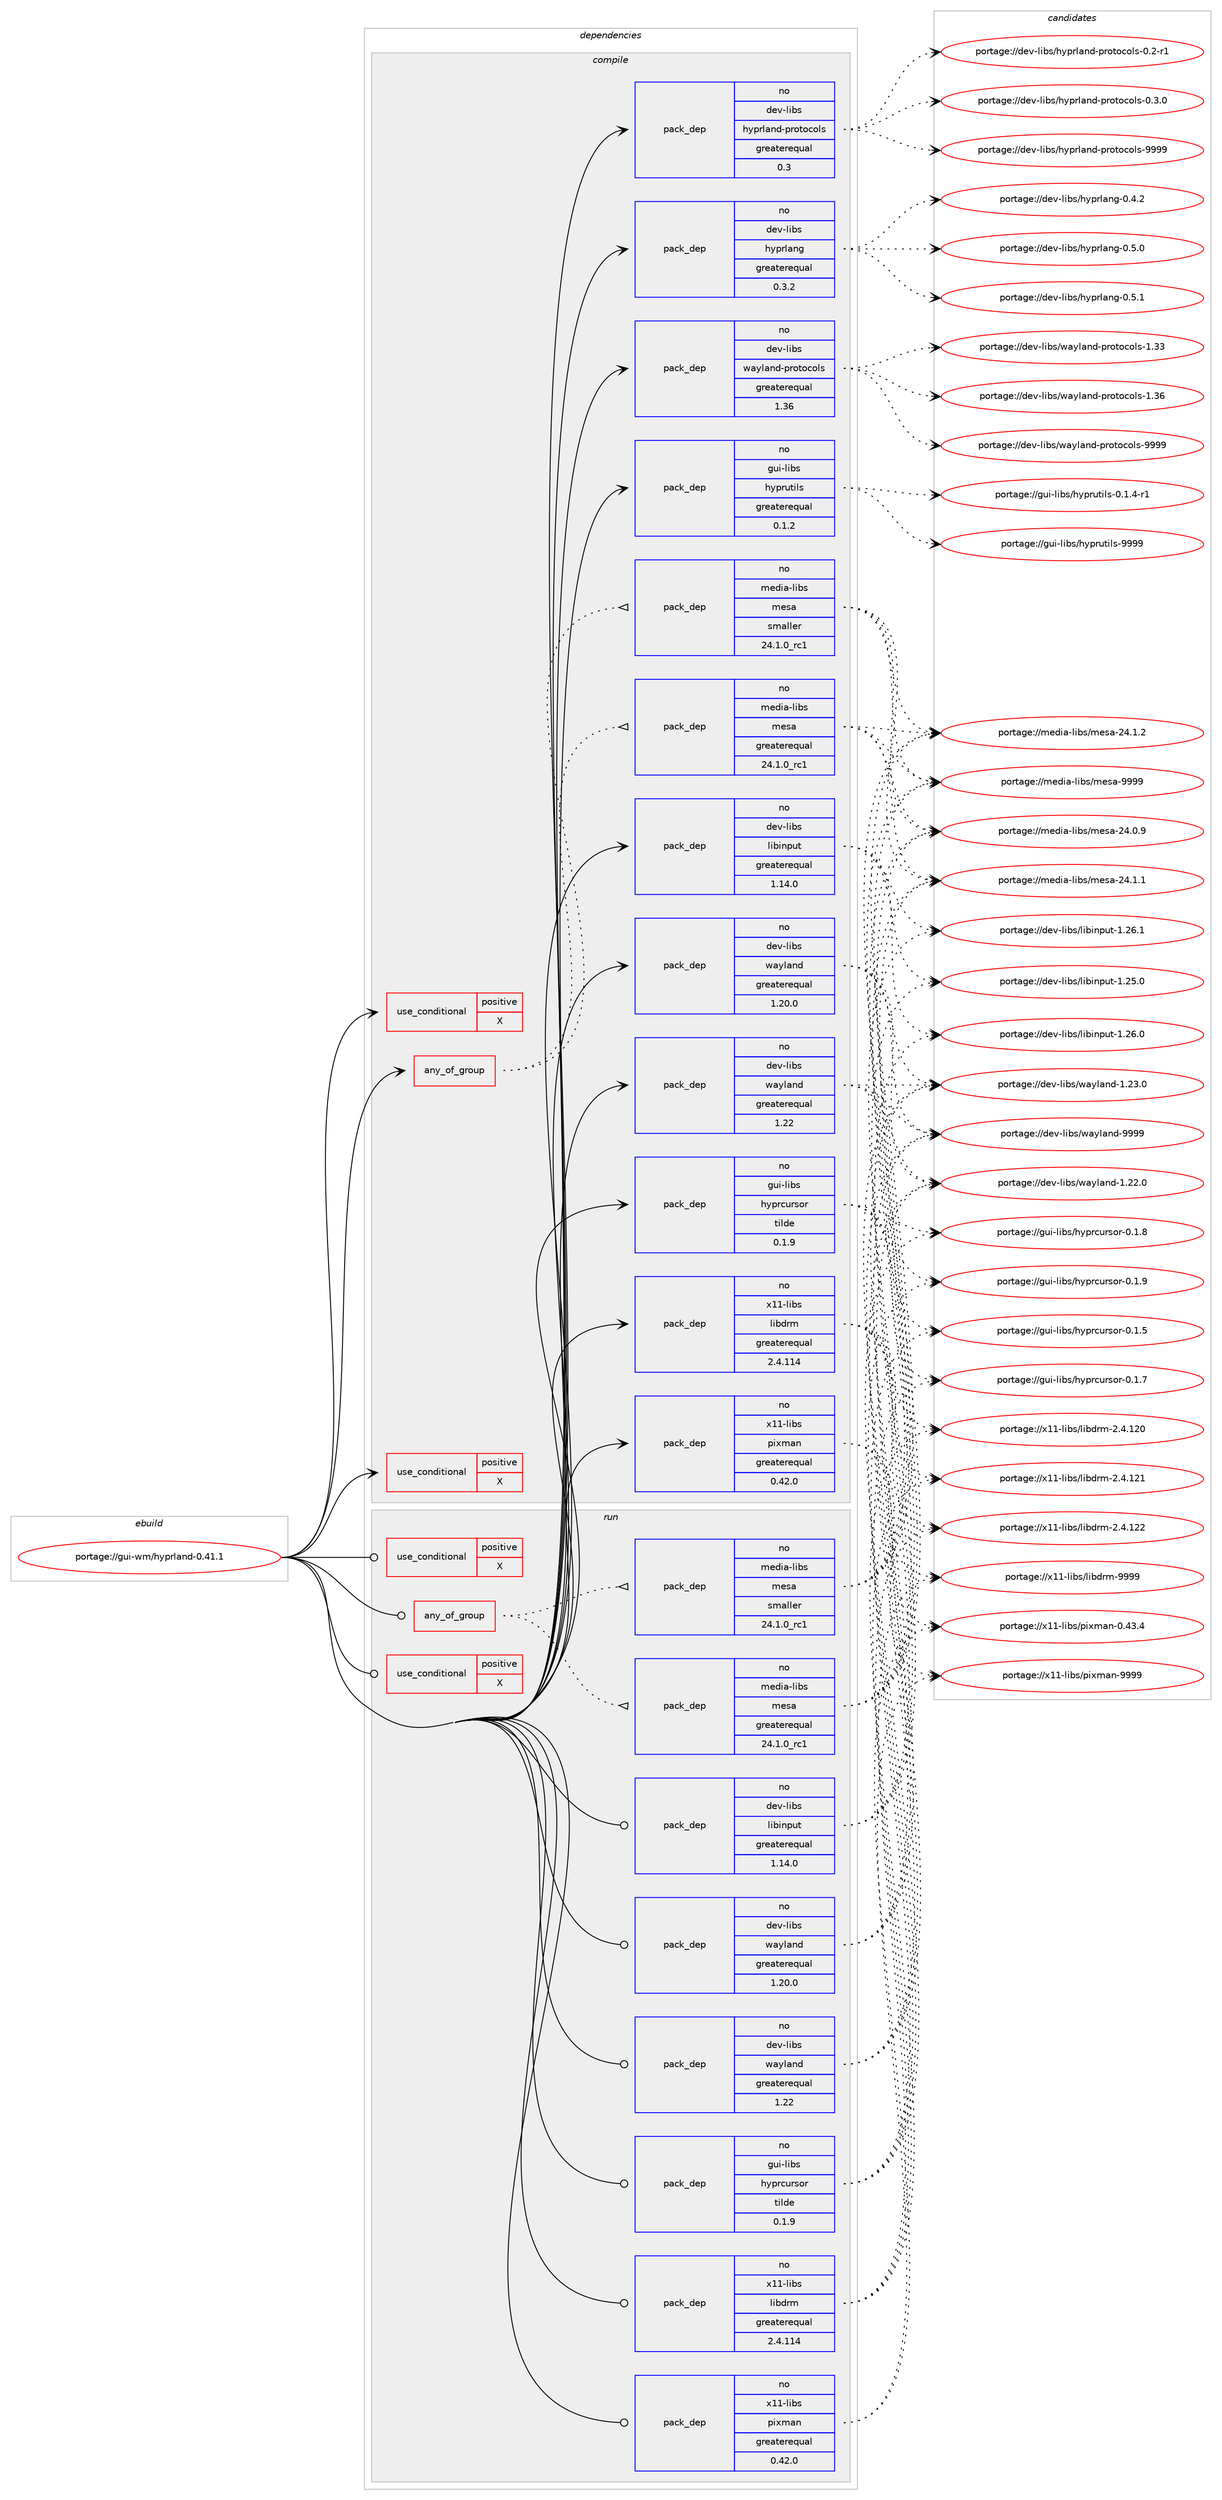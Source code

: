 digraph prolog {

# *************
# Graph options
# *************

newrank=true;
concentrate=true;
compound=true;
graph [rankdir=LR,fontname=Helvetica,fontsize=10,ranksep=1.5];#, ranksep=2.5, nodesep=0.2];
edge  [arrowhead=vee];
node  [fontname=Helvetica,fontsize=10];

# **********
# The ebuild
# **********

subgraph cluster_leftcol {
color=gray;
rank=same;
label=<<i>ebuild</i>>;
id [label="portage://gui-wm/hyprland-0.41.1", color=red, width=4, href="../gui-wm/hyprland-0.41.1.svg"];
}

# ****************
# The dependencies
# ****************

subgraph cluster_midcol {
color=gray;
label=<<i>dependencies</i>>;
subgraph cluster_compile {
fillcolor="#eeeeee";
style=filled;
label=<<i>compile</i>>;
subgraph any1434 {
dependency121994 [label=<<TABLE BORDER="0" CELLBORDER="1" CELLSPACING="0" CELLPADDING="4"><TR><TD CELLPADDING="10">any_of_group</TD></TR></TABLE>>, shape=none, color=red];subgraph pack55200 {
dependency121995 [label=<<TABLE BORDER="0" CELLBORDER="1" CELLSPACING="0" CELLPADDING="4" WIDTH="220"><TR><TD ROWSPAN="6" CELLPADDING="30">pack_dep</TD></TR><TR><TD WIDTH="110">no</TD></TR><TR><TD>media-libs</TD></TR><TR><TD>mesa</TD></TR><TR><TD>greaterequal</TD></TR><TR><TD>24.1.0_rc1</TD></TR></TABLE>>, shape=none, color=blue];
}
dependency121994:e -> dependency121995:w [weight=20,style="dotted",arrowhead="oinv"];
subgraph pack55201 {
dependency121996 [label=<<TABLE BORDER="0" CELLBORDER="1" CELLSPACING="0" CELLPADDING="4" WIDTH="220"><TR><TD ROWSPAN="6" CELLPADDING="30">pack_dep</TD></TR><TR><TD WIDTH="110">no</TD></TR><TR><TD>media-libs</TD></TR><TR><TD>mesa</TD></TR><TR><TD>smaller</TD></TR><TR><TD>24.1.0_rc1</TD></TR></TABLE>>, shape=none, color=blue];
}
dependency121994:e -> dependency121996:w [weight=20,style="dotted",arrowhead="oinv"];
}
id:e -> dependency121994:w [weight=20,style="solid",arrowhead="vee"];
subgraph cond65208 {
dependency121997 [label=<<TABLE BORDER="0" CELLBORDER="1" CELLSPACING="0" CELLPADDING="4"><TR><TD ROWSPAN="3" CELLPADDING="10">use_conditional</TD></TR><TR><TD>positive</TD></TR><TR><TD>X</TD></TR></TABLE>>, shape=none, color=red];
# *** BEGIN UNKNOWN DEPENDENCY TYPE (TODO) ***
# dependency121997 -> package_dependency(portage://gui-wm/hyprland-0.41.1,install,no,x11-libs,libxcb,none,[,,],any_same_slot,[])
# *** END UNKNOWN DEPENDENCY TYPE (TODO) ***

# *** BEGIN UNKNOWN DEPENDENCY TYPE (TODO) ***
# dependency121997 -> package_dependency(portage://gui-wm/hyprland-0.41.1,install,no,x11-libs,xcb-util-renderutil,none,[,,],[],[])
# *** END UNKNOWN DEPENDENCY TYPE (TODO) ***

# *** BEGIN UNKNOWN DEPENDENCY TYPE (TODO) ***
# dependency121997 -> package_dependency(portage://gui-wm/hyprland-0.41.1,install,no,x11-libs,xcb-util-wm,none,[,,],[],[])
# *** END UNKNOWN DEPENDENCY TYPE (TODO) ***

# *** BEGIN UNKNOWN DEPENDENCY TYPE (TODO) ***
# dependency121997 -> package_dependency(portage://gui-wm/hyprland-0.41.1,install,no,x11-base,xwayland,none,[,,],[],[])
# *** END UNKNOWN DEPENDENCY TYPE (TODO) ***

}
id:e -> dependency121997:w [weight=20,style="solid",arrowhead="vee"];
subgraph cond65209 {
dependency121998 [label=<<TABLE BORDER="0" CELLBORDER="1" CELLSPACING="0" CELLPADDING="4"><TR><TD ROWSPAN="3" CELLPADDING="10">use_conditional</TD></TR><TR><TD>positive</TD></TR><TR><TD>X</TD></TR></TABLE>>, shape=none, color=red];
# *** BEGIN UNKNOWN DEPENDENCY TYPE (TODO) ***
# dependency121998 -> package_dependency(portage://gui-wm/hyprland-0.41.1,install,no,x11-libs,libxcb,none,[,,],[slot(0),equal],[])
# *** END UNKNOWN DEPENDENCY TYPE (TODO) ***

}
id:e -> dependency121998:w [weight=20,style="solid",arrowhead="vee"];
# *** BEGIN UNKNOWN DEPENDENCY TYPE (TODO) ***
# id -> package_dependency(portage://gui-wm/hyprland-0.41.1,install,no,app-alternatives,ninja,none,[,,],[],[])
# *** END UNKNOWN DEPENDENCY TYPE (TODO) ***

# *** BEGIN UNKNOWN DEPENDENCY TYPE (TODO) ***
# id -> package_dependency(portage://gui-wm/hyprland-0.41.1,install,no,dev-build,cmake,none,[,,],[],[])
# *** END UNKNOWN DEPENDENCY TYPE (TODO) ***

# *** BEGIN UNKNOWN DEPENDENCY TYPE (TODO) ***
# id -> package_dependency(portage://gui-wm/hyprland-0.41.1,install,no,dev-build,meson,none,[,,],[],[])
# *** END UNKNOWN DEPENDENCY TYPE (TODO) ***

# *** BEGIN UNKNOWN DEPENDENCY TYPE (TODO) ***
# id -> package_dependency(portage://gui-wm/hyprland-0.41.1,install,no,dev-cpp,tomlplusplus,none,[,,],[],[])
# *** END UNKNOWN DEPENDENCY TYPE (TODO) ***

# *** BEGIN UNKNOWN DEPENDENCY TYPE (TODO) ***
# id -> package_dependency(portage://gui-wm/hyprland-0.41.1,install,no,dev-libs,glib,none,[,,],[slot(2)],[])
# *** END UNKNOWN DEPENDENCY TYPE (TODO) ***

subgraph pack55202 {
dependency121999 [label=<<TABLE BORDER="0" CELLBORDER="1" CELLSPACING="0" CELLPADDING="4" WIDTH="220"><TR><TD ROWSPAN="6" CELLPADDING="30">pack_dep</TD></TR><TR><TD WIDTH="110">no</TD></TR><TR><TD>dev-libs</TD></TR><TR><TD>hyprland-protocols</TD></TR><TR><TD>greaterequal</TD></TR><TR><TD>0.3</TD></TR></TABLE>>, shape=none, color=blue];
}
id:e -> dependency121999:w [weight=20,style="solid",arrowhead="vee"];
subgraph pack55203 {
dependency122000 [label=<<TABLE BORDER="0" CELLBORDER="1" CELLSPACING="0" CELLPADDING="4" WIDTH="220"><TR><TD ROWSPAN="6" CELLPADDING="30">pack_dep</TD></TR><TR><TD WIDTH="110">no</TD></TR><TR><TD>dev-libs</TD></TR><TR><TD>hyprlang</TD></TR><TR><TD>greaterequal</TD></TR><TR><TD>0.3.2</TD></TR></TABLE>>, shape=none, color=blue];
}
id:e -> dependency122000:w [weight=20,style="solid",arrowhead="vee"];
subgraph pack55204 {
dependency122001 [label=<<TABLE BORDER="0" CELLBORDER="1" CELLSPACING="0" CELLPADDING="4" WIDTH="220"><TR><TD ROWSPAN="6" CELLPADDING="30">pack_dep</TD></TR><TR><TD WIDTH="110">no</TD></TR><TR><TD>dev-libs</TD></TR><TR><TD>libinput</TD></TR><TR><TD>greaterequal</TD></TR><TR><TD>1.14.0</TD></TR></TABLE>>, shape=none, color=blue];
}
id:e -> dependency122001:w [weight=20,style="solid",arrowhead="vee"];
# *** BEGIN UNKNOWN DEPENDENCY TYPE (TODO) ***
# id -> package_dependency(portage://gui-wm/hyprland-0.41.1,install,no,dev-libs,libinput,none,[,,],[],[])
# *** END UNKNOWN DEPENDENCY TYPE (TODO) ***

# *** BEGIN UNKNOWN DEPENDENCY TYPE (TODO) ***
# id -> package_dependency(portage://gui-wm/hyprland-0.41.1,install,no,dev-libs,libliftoff,none,[,,],[],[])
# *** END UNKNOWN DEPENDENCY TYPE (TODO) ***

subgraph pack55205 {
dependency122002 [label=<<TABLE BORDER="0" CELLBORDER="1" CELLSPACING="0" CELLPADDING="4" WIDTH="220"><TR><TD ROWSPAN="6" CELLPADDING="30">pack_dep</TD></TR><TR><TD WIDTH="110">no</TD></TR><TR><TD>dev-libs</TD></TR><TR><TD>wayland</TD></TR><TR><TD>greaterequal</TD></TR><TR><TD>1.20.0</TD></TR></TABLE>>, shape=none, color=blue];
}
id:e -> dependency122002:w [weight=20,style="solid",arrowhead="vee"];
subgraph pack55206 {
dependency122003 [label=<<TABLE BORDER="0" CELLBORDER="1" CELLSPACING="0" CELLPADDING="4" WIDTH="220"><TR><TD ROWSPAN="6" CELLPADDING="30">pack_dep</TD></TR><TR><TD WIDTH="110">no</TD></TR><TR><TD>dev-libs</TD></TR><TR><TD>wayland</TD></TR><TR><TD>greaterequal</TD></TR><TR><TD>1.22</TD></TR></TABLE>>, shape=none, color=blue];
}
id:e -> dependency122003:w [weight=20,style="solid",arrowhead="vee"];
subgraph pack55207 {
dependency122004 [label=<<TABLE BORDER="0" CELLBORDER="1" CELLSPACING="0" CELLPADDING="4" WIDTH="220"><TR><TD ROWSPAN="6" CELLPADDING="30">pack_dep</TD></TR><TR><TD WIDTH="110">no</TD></TR><TR><TD>dev-libs</TD></TR><TR><TD>wayland-protocols</TD></TR><TR><TD>greaterequal</TD></TR><TR><TD>1.36</TD></TR></TABLE>>, shape=none, color=blue];
}
id:e -> dependency122004:w [weight=20,style="solid",arrowhead="vee"];
# *** BEGIN UNKNOWN DEPENDENCY TYPE (TODO) ***
# id -> package_dependency(portage://gui-wm/hyprland-0.41.1,install,no,dev-vcs,git,none,[,,],[],[])
# *** END UNKNOWN DEPENDENCY TYPE (TODO) ***

subgraph pack55208 {
dependency122005 [label=<<TABLE BORDER="0" CELLBORDER="1" CELLSPACING="0" CELLPADDING="4" WIDTH="220"><TR><TD ROWSPAN="6" CELLPADDING="30">pack_dep</TD></TR><TR><TD WIDTH="110">no</TD></TR><TR><TD>gui-libs</TD></TR><TR><TD>hyprcursor</TD></TR><TR><TD>tilde</TD></TR><TR><TD>0.1.9</TD></TR></TABLE>>, shape=none, color=blue];
}
id:e -> dependency122005:w [weight=20,style="solid",arrowhead="vee"];
subgraph pack55209 {
dependency122006 [label=<<TABLE BORDER="0" CELLBORDER="1" CELLSPACING="0" CELLPADDING="4" WIDTH="220"><TR><TD ROWSPAN="6" CELLPADDING="30">pack_dep</TD></TR><TR><TD WIDTH="110">no</TD></TR><TR><TD>gui-libs</TD></TR><TR><TD>hyprutils</TD></TR><TR><TD>greaterequal</TD></TR><TR><TD>0.1.2</TD></TR></TABLE>>, shape=none, color=blue];
}
id:e -> dependency122006:w [weight=20,style="solid",arrowhead="vee"];
# *** BEGIN UNKNOWN DEPENDENCY TYPE (TODO) ***
# id -> package_dependency(portage://gui-wm/hyprland-0.41.1,install,no,media-libs,libdisplay-info,none,[,,],[],[])
# *** END UNKNOWN DEPENDENCY TYPE (TODO) ***

# *** BEGIN UNKNOWN DEPENDENCY TYPE (TODO) ***
# id -> package_dependency(portage://gui-wm/hyprland-0.41.1,install,no,media-libs,libglvnd,none,[,,],[],[])
# *** END UNKNOWN DEPENDENCY TYPE (TODO) ***

# *** BEGIN UNKNOWN DEPENDENCY TYPE (TODO) ***
# id -> package_dependency(portage://gui-wm/hyprland-0.41.1,install,no,sys-apps,hwdata,none,[,,],[],[])
# *** END UNKNOWN DEPENDENCY TYPE (TODO) ***

# *** BEGIN UNKNOWN DEPENDENCY TYPE (TODO) ***
# id -> package_dependency(portage://gui-wm/hyprland-0.41.1,install,no,sys-auth,seatd,none,[,,],any_same_slot,[])
# *** END UNKNOWN DEPENDENCY TYPE (TODO) ***

# *** BEGIN UNKNOWN DEPENDENCY TYPE (TODO) ***
# id -> package_dependency(portage://gui-wm/hyprland-0.41.1,install,no,virtual,libudev,none,[,,],any_same_slot,[])
# *** END UNKNOWN DEPENDENCY TYPE (TODO) ***

# *** BEGIN UNKNOWN DEPENDENCY TYPE (TODO) ***
# id -> package_dependency(portage://gui-wm/hyprland-0.41.1,install,no,virtual,pkgconfig,none,[,,],[],[])
# *** END UNKNOWN DEPENDENCY TYPE (TODO) ***

# *** BEGIN UNKNOWN DEPENDENCY TYPE (TODO) ***
# id -> package_dependency(portage://gui-wm/hyprland-0.41.1,install,no,x11-libs,cairo,none,[,,],[],[])
# *** END UNKNOWN DEPENDENCY TYPE (TODO) ***

subgraph pack55210 {
dependency122007 [label=<<TABLE BORDER="0" CELLBORDER="1" CELLSPACING="0" CELLPADDING="4" WIDTH="220"><TR><TD ROWSPAN="6" CELLPADDING="30">pack_dep</TD></TR><TR><TD WIDTH="110">no</TD></TR><TR><TD>x11-libs</TD></TR><TR><TD>libdrm</TD></TR><TR><TD>greaterequal</TD></TR><TR><TD>2.4.114</TD></TR></TABLE>>, shape=none, color=blue];
}
id:e -> dependency122007:w [weight=20,style="solid",arrowhead="vee"];
# *** BEGIN UNKNOWN DEPENDENCY TYPE (TODO) ***
# id -> package_dependency(portage://gui-wm/hyprland-0.41.1,install,no,x11-libs,libdrm,none,[,,],[],[])
# *** END UNKNOWN DEPENDENCY TYPE (TODO) ***

# *** BEGIN UNKNOWN DEPENDENCY TYPE (TODO) ***
# id -> package_dependency(portage://gui-wm/hyprland-0.41.1,install,no,x11-libs,libxkbcommon,none,[,,],[],[])
# *** END UNKNOWN DEPENDENCY TYPE (TODO) ***

# *** BEGIN UNKNOWN DEPENDENCY TYPE (TODO) ***
# id -> package_dependency(portage://gui-wm/hyprland-0.41.1,install,no,x11-libs,pango,none,[,,],[],[])
# *** END UNKNOWN DEPENDENCY TYPE (TODO) ***

subgraph pack55211 {
dependency122008 [label=<<TABLE BORDER="0" CELLBORDER="1" CELLSPACING="0" CELLPADDING="4" WIDTH="220"><TR><TD ROWSPAN="6" CELLPADDING="30">pack_dep</TD></TR><TR><TD WIDTH="110">no</TD></TR><TR><TD>x11-libs</TD></TR><TR><TD>pixman</TD></TR><TR><TD>greaterequal</TD></TR><TR><TD>0.42.0</TD></TR></TABLE>>, shape=none, color=blue];
}
id:e -> dependency122008:w [weight=20,style="solid",arrowhead="vee"];
# *** BEGIN UNKNOWN DEPENDENCY TYPE (TODO) ***
# id -> package_dependency(portage://gui-wm/hyprland-0.41.1,install,no,x11-libs,pixman,none,[,,],[],[])
# *** END UNKNOWN DEPENDENCY TYPE (TODO) ***

# *** BEGIN UNKNOWN DEPENDENCY TYPE (TODO) ***
# id -> package_dependency(portage://gui-wm/hyprland-0.41.1,install,no,x11-libs,xcb-util-errors,none,[,,],[],[])
# *** END UNKNOWN DEPENDENCY TYPE (TODO) ***

}
subgraph cluster_compileandrun {
fillcolor="#eeeeee";
style=filled;
label=<<i>compile and run</i>>;
}
subgraph cluster_run {
fillcolor="#eeeeee";
style=filled;
label=<<i>run</i>>;
subgraph any1435 {
dependency122009 [label=<<TABLE BORDER="0" CELLBORDER="1" CELLSPACING="0" CELLPADDING="4"><TR><TD CELLPADDING="10">any_of_group</TD></TR></TABLE>>, shape=none, color=red];subgraph pack55212 {
dependency122010 [label=<<TABLE BORDER="0" CELLBORDER="1" CELLSPACING="0" CELLPADDING="4" WIDTH="220"><TR><TD ROWSPAN="6" CELLPADDING="30">pack_dep</TD></TR><TR><TD WIDTH="110">no</TD></TR><TR><TD>media-libs</TD></TR><TR><TD>mesa</TD></TR><TR><TD>greaterequal</TD></TR><TR><TD>24.1.0_rc1</TD></TR></TABLE>>, shape=none, color=blue];
}
dependency122009:e -> dependency122010:w [weight=20,style="dotted",arrowhead="oinv"];
subgraph pack55213 {
dependency122011 [label=<<TABLE BORDER="0" CELLBORDER="1" CELLSPACING="0" CELLPADDING="4" WIDTH="220"><TR><TD ROWSPAN="6" CELLPADDING="30">pack_dep</TD></TR><TR><TD WIDTH="110">no</TD></TR><TR><TD>media-libs</TD></TR><TR><TD>mesa</TD></TR><TR><TD>smaller</TD></TR><TR><TD>24.1.0_rc1</TD></TR></TABLE>>, shape=none, color=blue];
}
dependency122009:e -> dependency122011:w [weight=20,style="dotted",arrowhead="oinv"];
}
id:e -> dependency122009:w [weight=20,style="solid",arrowhead="odot"];
subgraph cond65210 {
dependency122012 [label=<<TABLE BORDER="0" CELLBORDER="1" CELLSPACING="0" CELLPADDING="4"><TR><TD ROWSPAN="3" CELLPADDING="10">use_conditional</TD></TR><TR><TD>positive</TD></TR><TR><TD>X</TD></TR></TABLE>>, shape=none, color=red];
# *** BEGIN UNKNOWN DEPENDENCY TYPE (TODO) ***
# dependency122012 -> package_dependency(portage://gui-wm/hyprland-0.41.1,run,no,x11-libs,libxcb,none,[,,],any_same_slot,[])
# *** END UNKNOWN DEPENDENCY TYPE (TODO) ***

# *** BEGIN UNKNOWN DEPENDENCY TYPE (TODO) ***
# dependency122012 -> package_dependency(portage://gui-wm/hyprland-0.41.1,run,no,x11-libs,xcb-util-renderutil,none,[,,],[],[])
# *** END UNKNOWN DEPENDENCY TYPE (TODO) ***

# *** BEGIN UNKNOWN DEPENDENCY TYPE (TODO) ***
# dependency122012 -> package_dependency(portage://gui-wm/hyprland-0.41.1,run,no,x11-libs,xcb-util-wm,none,[,,],[],[])
# *** END UNKNOWN DEPENDENCY TYPE (TODO) ***

# *** BEGIN UNKNOWN DEPENDENCY TYPE (TODO) ***
# dependency122012 -> package_dependency(portage://gui-wm/hyprland-0.41.1,run,no,x11-base,xwayland,none,[,,],[],[])
# *** END UNKNOWN DEPENDENCY TYPE (TODO) ***

}
id:e -> dependency122012:w [weight=20,style="solid",arrowhead="odot"];
subgraph cond65211 {
dependency122013 [label=<<TABLE BORDER="0" CELLBORDER="1" CELLSPACING="0" CELLPADDING="4"><TR><TD ROWSPAN="3" CELLPADDING="10">use_conditional</TD></TR><TR><TD>positive</TD></TR><TR><TD>X</TD></TR></TABLE>>, shape=none, color=red];
# *** BEGIN UNKNOWN DEPENDENCY TYPE (TODO) ***
# dependency122013 -> package_dependency(portage://gui-wm/hyprland-0.41.1,run,no,x11-libs,libxcb,none,[,,],[slot(0),equal],[])
# *** END UNKNOWN DEPENDENCY TYPE (TODO) ***

}
id:e -> dependency122013:w [weight=20,style="solid",arrowhead="odot"];
# *** BEGIN UNKNOWN DEPENDENCY TYPE (TODO) ***
# id -> package_dependency(portage://gui-wm/hyprland-0.41.1,run,no,app-alternatives,ninja,none,[,,],[],[])
# *** END UNKNOWN DEPENDENCY TYPE (TODO) ***

# *** BEGIN UNKNOWN DEPENDENCY TYPE (TODO) ***
# id -> package_dependency(portage://gui-wm/hyprland-0.41.1,run,no,dev-build,cmake,none,[,,],[],[])
# *** END UNKNOWN DEPENDENCY TYPE (TODO) ***

# *** BEGIN UNKNOWN DEPENDENCY TYPE (TODO) ***
# id -> package_dependency(portage://gui-wm/hyprland-0.41.1,run,no,dev-build,meson,none,[,,],[],[])
# *** END UNKNOWN DEPENDENCY TYPE (TODO) ***

# *** BEGIN UNKNOWN DEPENDENCY TYPE (TODO) ***
# id -> package_dependency(portage://gui-wm/hyprland-0.41.1,run,no,dev-cpp,tomlplusplus,none,[,,],[],[])
# *** END UNKNOWN DEPENDENCY TYPE (TODO) ***

# *** BEGIN UNKNOWN DEPENDENCY TYPE (TODO) ***
# id -> package_dependency(portage://gui-wm/hyprland-0.41.1,run,no,dev-libs,glib,none,[,,],[slot(2)],[])
# *** END UNKNOWN DEPENDENCY TYPE (TODO) ***

subgraph pack55214 {
dependency122014 [label=<<TABLE BORDER="0" CELLBORDER="1" CELLSPACING="0" CELLPADDING="4" WIDTH="220"><TR><TD ROWSPAN="6" CELLPADDING="30">pack_dep</TD></TR><TR><TD WIDTH="110">no</TD></TR><TR><TD>dev-libs</TD></TR><TR><TD>libinput</TD></TR><TR><TD>greaterequal</TD></TR><TR><TD>1.14.0</TD></TR></TABLE>>, shape=none, color=blue];
}
id:e -> dependency122014:w [weight=20,style="solid",arrowhead="odot"];
# *** BEGIN UNKNOWN DEPENDENCY TYPE (TODO) ***
# id -> package_dependency(portage://gui-wm/hyprland-0.41.1,run,no,dev-libs,libinput,none,[,,],[],[])
# *** END UNKNOWN DEPENDENCY TYPE (TODO) ***

# *** BEGIN UNKNOWN DEPENDENCY TYPE (TODO) ***
# id -> package_dependency(portage://gui-wm/hyprland-0.41.1,run,no,dev-libs,libliftoff,none,[,,],[],[])
# *** END UNKNOWN DEPENDENCY TYPE (TODO) ***

subgraph pack55215 {
dependency122015 [label=<<TABLE BORDER="0" CELLBORDER="1" CELLSPACING="0" CELLPADDING="4" WIDTH="220"><TR><TD ROWSPAN="6" CELLPADDING="30">pack_dep</TD></TR><TR><TD WIDTH="110">no</TD></TR><TR><TD>dev-libs</TD></TR><TR><TD>wayland</TD></TR><TR><TD>greaterequal</TD></TR><TR><TD>1.20.0</TD></TR></TABLE>>, shape=none, color=blue];
}
id:e -> dependency122015:w [weight=20,style="solid",arrowhead="odot"];
subgraph pack55216 {
dependency122016 [label=<<TABLE BORDER="0" CELLBORDER="1" CELLSPACING="0" CELLPADDING="4" WIDTH="220"><TR><TD ROWSPAN="6" CELLPADDING="30">pack_dep</TD></TR><TR><TD WIDTH="110">no</TD></TR><TR><TD>dev-libs</TD></TR><TR><TD>wayland</TD></TR><TR><TD>greaterequal</TD></TR><TR><TD>1.22</TD></TR></TABLE>>, shape=none, color=blue];
}
id:e -> dependency122016:w [weight=20,style="solid",arrowhead="odot"];
# *** BEGIN UNKNOWN DEPENDENCY TYPE (TODO) ***
# id -> package_dependency(portage://gui-wm/hyprland-0.41.1,run,no,dev-vcs,git,none,[,,],[],[])
# *** END UNKNOWN DEPENDENCY TYPE (TODO) ***

subgraph pack55217 {
dependency122017 [label=<<TABLE BORDER="0" CELLBORDER="1" CELLSPACING="0" CELLPADDING="4" WIDTH="220"><TR><TD ROWSPAN="6" CELLPADDING="30">pack_dep</TD></TR><TR><TD WIDTH="110">no</TD></TR><TR><TD>gui-libs</TD></TR><TR><TD>hyprcursor</TD></TR><TR><TD>tilde</TD></TR><TR><TD>0.1.9</TD></TR></TABLE>>, shape=none, color=blue];
}
id:e -> dependency122017:w [weight=20,style="solid",arrowhead="odot"];
# *** BEGIN UNKNOWN DEPENDENCY TYPE (TODO) ***
# id -> package_dependency(portage://gui-wm/hyprland-0.41.1,run,no,media-libs,libdisplay-info,none,[,,],[],[])
# *** END UNKNOWN DEPENDENCY TYPE (TODO) ***

# *** BEGIN UNKNOWN DEPENDENCY TYPE (TODO) ***
# id -> package_dependency(portage://gui-wm/hyprland-0.41.1,run,no,media-libs,libglvnd,none,[,,],[],[])
# *** END UNKNOWN DEPENDENCY TYPE (TODO) ***

# *** BEGIN UNKNOWN DEPENDENCY TYPE (TODO) ***
# id -> package_dependency(portage://gui-wm/hyprland-0.41.1,run,no,sys-apps,hwdata,none,[,,],[],[])
# *** END UNKNOWN DEPENDENCY TYPE (TODO) ***

# *** BEGIN UNKNOWN DEPENDENCY TYPE (TODO) ***
# id -> package_dependency(portage://gui-wm/hyprland-0.41.1,run,no,sys-auth,seatd,none,[,,],any_same_slot,[])
# *** END UNKNOWN DEPENDENCY TYPE (TODO) ***

# *** BEGIN UNKNOWN DEPENDENCY TYPE (TODO) ***
# id -> package_dependency(portage://gui-wm/hyprland-0.41.1,run,no,virtual,libudev,none,[,,],any_same_slot,[])
# *** END UNKNOWN DEPENDENCY TYPE (TODO) ***

# *** BEGIN UNKNOWN DEPENDENCY TYPE (TODO) ***
# id -> package_dependency(portage://gui-wm/hyprland-0.41.1,run,no,virtual,pkgconfig,none,[,,],[],[])
# *** END UNKNOWN DEPENDENCY TYPE (TODO) ***

# *** BEGIN UNKNOWN DEPENDENCY TYPE (TODO) ***
# id -> package_dependency(portage://gui-wm/hyprland-0.41.1,run,no,x11-libs,cairo,none,[,,],[],[])
# *** END UNKNOWN DEPENDENCY TYPE (TODO) ***

subgraph pack55218 {
dependency122018 [label=<<TABLE BORDER="0" CELLBORDER="1" CELLSPACING="0" CELLPADDING="4" WIDTH="220"><TR><TD ROWSPAN="6" CELLPADDING="30">pack_dep</TD></TR><TR><TD WIDTH="110">no</TD></TR><TR><TD>x11-libs</TD></TR><TR><TD>libdrm</TD></TR><TR><TD>greaterequal</TD></TR><TR><TD>2.4.114</TD></TR></TABLE>>, shape=none, color=blue];
}
id:e -> dependency122018:w [weight=20,style="solid",arrowhead="odot"];
# *** BEGIN UNKNOWN DEPENDENCY TYPE (TODO) ***
# id -> package_dependency(portage://gui-wm/hyprland-0.41.1,run,no,x11-libs,libdrm,none,[,,],[],[])
# *** END UNKNOWN DEPENDENCY TYPE (TODO) ***

# *** BEGIN UNKNOWN DEPENDENCY TYPE (TODO) ***
# id -> package_dependency(portage://gui-wm/hyprland-0.41.1,run,no,x11-libs,libxkbcommon,none,[,,],[],[])
# *** END UNKNOWN DEPENDENCY TYPE (TODO) ***

# *** BEGIN UNKNOWN DEPENDENCY TYPE (TODO) ***
# id -> package_dependency(portage://gui-wm/hyprland-0.41.1,run,no,x11-libs,pango,none,[,,],[],[])
# *** END UNKNOWN DEPENDENCY TYPE (TODO) ***

subgraph pack55219 {
dependency122019 [label=<<TABLE BORDER="0" CELLBORDER="1" CELLSPACING="0" CELLPADDING="4" WIDTH="220"><TR><TD ROWSPAN="6" CELLPADDING="30">pack_dep</TD></TR><TR><TD WIDTH="110">no</TD></TR><TR><TD>x11-libs</TD></TR><TR><TD>pixman</TD></TR><TR><TD>greaterequal</TD></TR><TR><TD>0.42.0</TD></TR></TABLE>>, shape=none, color=blue];
}
id:e -> dependency122019:w [weight=20,style="solid",arrowhead="odot"];
# *** BEGIN UNKNOWN DEPENDENCY TYPE (TODO) ***
# id -> package_dependency(portage://gui-wm/hyprland-0.41.1,run,no,x11-libs,pixman,none,[,,],[],[])
# *** END UNKNOWN DEPENDENCY TYPE (TODO) ***

}
}

# **************
# The candidates
# **************

subgraph cluster_choices {
rank=same;
color=gray;
label=<<i>candidates</i>>;

subgraph choice55200 {
color=black;
nodesep=1;
choice109101100105974510810598115471091011159745505246484657 [label="portage://media-libs/mesa-24.0.9", color=red, width=4,href="../media-libs/mesa-24.0.9.svg"];
choice109101100105974510810598115471091011159745505246494649 [label="portage://media-libs/mesa-24.1.1", color=red, width=4,href="../media-libs/mesa-24.1.1.svg"];
choice109101100105974510810598115471091011159745505246494650 [label="portage://media-libs/mesa-24.1.2", color=red, width=4,href="../media-libs/mesa-24.1.2.svg"];
choice10910110010597451081059811547109101115974557575757 [label="portage://media-libs/mesa-9999", color=red, width=4,href="../media-libs/mesa-9999.svg"];
dependency121995:e -> choice109101100105974510810598115471091011159745505246484657:w [style=dotted,weight="100"];
dependency121995:e -> choice109101100105974510810598115471091011159745505246494649:w [style=dotted,weight="100"];
dependency121995:e -> choice109101100105974510810598115471091011159745505246494650:w [style=dotted,weight="100"];
dependency121995:e -> choice10910110010597451081059811547109101115974557575757:w [style=dotted,weight="100"];
}
subgraph choice55201 {
color=black;
nodesep=1;
choice109101100105974510810598115471091011159745505246484657 [label="portage://media-libs/mesa-24.0.9", color=red, width=4,href="../media-libs/mesa-24.0.9.svg"];
choice109101100105974510810598115471091011159745505246494649 [label="portage://media-libs/mesa-24.1.1", color=red, width=4,href="../media-libs/mesa-24.1.1.svg"];
choice109101100105974510810598115471091011159745505246494650 [label="portage://media-libs/mesa-24.1.2", color=red, width=4,href="../media-libs/mesa-24.1.2.svg"];
choice10910110010597451081059811547109101115974557575757 [label="portage://media-libs/mesa-9999", color=red, width=4,href="../media-libs/mesa-9999.svg"];
dependency121996:e -> choice109101100105974510810598115471091011159745505246484657:w [style=dotted,weight="100"];
dependency121996:e -> choice109101100105974510810598115471091011159745505246494649:w [style=dotted,weight="100"];
dependency121996:e -> choice109101100105974510810598115471091011159745505246494650:w [style=dotted,weight="100"];
dependency121996:e -> choice10910110010597451081059811547109101115974557575757:w [style=dotted,weight="100"];
}
subgraph choice55202 {
color=black;
nodesep=1;
choice100101118451081059811547104121112114108971101004511211411111611199111108115454846504511449 [label="portage://dev-libs/hyprland-protocols-0.2-r1", color=red, width=4,href="../dev-libs/hyprland-protocols-0.2-r1.svg"];
choice100101118451081059811547104121112114108971101004511211411111611199111108115454846514648 [label="portage://dev-libs/hyprland-protocols-0.3.0", color=red, width=4,href="../dev-libs/hyprland-protocols-0.3.0.svg"];
choice1001011184510810598115471041211121141089711010045112114111116111991111081154557575757 [label="portage://dev-libs/hyprland-protocols-9999", color=red, width=4,href="../dev-libs/hyprland-protocols-9999.svg"];
dependency121999:e -> choice100101118451081059811547104121112114108971101004511211411111611199111108115454846504511449:w [style=dotted,weight="100"];
dependency121999:e -> choice100101118451081059811547104121112114108971101004511211411111611199111108115454846514648:w [style=dotted,weight="100"];
dependency121999:e -> choice1001011184510810598115471041211121141089711010045112114111116111991111081154557575757:w [style=dotted,weight="100"];
}
subgraph choice55203 {
color=black;
nodesep=1;
choice10010111845108105981154710412111211410897110103454846524650 [label="portage://dev-libs/hyprlang-0.4.2", color=red, width=4,href="../dev-libs/hyprlang-0.4.2.svg"];
choice10010111845108105981154710412111211410897110103454846534648 [label="portage://dev-libs/hyprlang-0.5.0", color=red, width=4,href="../dev-libs/hyprlang-0.5.0.svg"];
choice10010111845108105981154710412111211410897110103454846534649 [label="portage://dev-libs/hyprlang-0.5.1", color=red, width=4,href="../dev-libs/hyprlang-0.5.1.svg"];
dependency122000:e -> choice10010111845108105981154710412111211410897110103454846524650:w [style=dotted,weight="100"];
dependency122000:e -> choice10010111845108105981154710412111211410897110103454846534648:w [style=dotted,weight="100"];
dependency122000:e -> choice10010111845108105981154710412111211410897110103454846534649:w [style=dotted,weight="100"];
}
subgraph choice55204 {
color=black;
nodesep=1;
choice1001011184510810598115471081059810511011211711645494650534648 [label="portage://dev-libs/libinput-1.25.0", color=red, width=4,href="../dev-libs/libinput-1.25.0.svg"];
choice1001011184510810598115471081059810511011211711645494650544648 [label="portage://dev-libs/libinput-1.26.0", color=red, width=4,href="../dev-libs/libinput-1.26.0.svg"];
choice1001011184510810598115471081059810511011211711645494650544649 [label="portage://dev-libs/libinput-1.26.1", color=red, width=4,href="../dev-libs/libinput-1.26.1.svg"];
dependency122001:e -> choice1001011184510810598115471081059810511011211711645494650534648:w [style=dotted,weight="100"];
dependency122001:e -> choice1001011184510810598115471081059810511011211711645494650544648:w [style=dotted,weight="100"];
dependency122001:e -> choice1001011184510810598115471081059810511011211711645494650544649:w [style=dotted,weight="100"];
}
subgraph choice55205 {
color=black;
nodesep=1;
choice100101118451081059811547119971211089711010045494650504648 [label="portage://dev-libs/wayland-1.22.0", color=red, width=4,href="../dev-libs/wayland-1.22.0.svg"];
choice100101118451081059811547119971211089711010045494650514648 [label="portage://dev-libs/wayland-1.23.0", color=red, width=4,href="../dev-libs/wayland-1.23.0.svg"];
choice10010111845108105981154711997121108971101004557575757 [label="portage://dev-libs/wayland-9999", color=red, width=4,href="../dev-libs/wayland-9999.svg"];
dependency122002:e -> choice100101118451081059811547119971211089711010045494650504648:w [style=dotted,weight="100"];
dependency122002:e -> choice100101118451081059811547119971211089711010045494650514648:w [style=dotted,weight="100"];
dependency122002:e -> choice10010111845108105981154711997121108971101004557575757:w [style=dotted,weight="100"];
}
subgraph choice55206 {
color=black;
nodesep=1;
choice100101118451081059811547119971211089711010045494650504648 [label="portage://dev-libs/wayland-1.22.0", color=red, width=4,href="../dev-libs/wayland-1.22.0.svg"];
choice100101118451081059811547119971211089711010045494650514648 [label="portage://dev-libs/wayland-1.23.0", color=red, width=4,href="../dev-libs/wayland-1.23.0.svg"];
choice10010111845108105981154711997121108971101004557575757 [label="portage://dev-libs/wayland-9999", color=red, width=4,href="../dev-libs/wayland-9999.svg"];
dependency122003:e -> choice100101118451081059811547119971211089711010045494650504648:w [style=dotted,weight="100"];
dependency122003:e -> choice100101118451081059811547119971211089711010045494650514648:w [style=dotted,weight="100"];
dependency122003:e -> choice10010111845108105981154711997121108971101004557575757:w [style=dotted,weight="100"];
}
subgraph choice55207 {
color=black;
nodesep=1;
choice100101118451081059811547119971211089711010045112114111116111991111081154549465151 [label="portage://dev-libs/wayland-protocols-1.33", color=red, width=4,href="../dev-libs/wayland-protocols-1.33.svg"];
choice100101118451081059811547119971211089711010045112114111116111991111081154549465154 [label="portage://dev-libs/wayland-protocols-1.36", color=red, width=4,href="../dev-libs/wayland-protocols-1.36.svg"];
choice100101118451081059811547119971211089711010045112114111116111991111081154557575757 [label="portage://dev-libs/wayland-protocols-9999", color=red, width=4,href="../dev-libs/wayland-protocols-9999.svg"];
dependency122004:e -> choice100101118451081059811547119971211089711010045112114111116111991111081154549465151:w [style=dotted,weight="100"];
dependency122004:e -> choice100101118451081059811547119971211089711010045112114111116111991111081154549465154:w [style=dotted,weight="100"];
dependency122004:e -> choice100101118451081059811547119971211089711010045112114111116111991111081154557575757:w [style=dotted,weight="100"];
}
subgraph choice55208 {
color=black;
nodesep=1;
choice10311710545108105981154710412111211499117114115111114454846494653 [label="portage://gui-libs/hyprcursor-0.1.5", color=red, width=4,href="../gui-libs/hyprcursor-0.1.5.svg"];
choice10311710545108105981154710412111211499117114115111114454846494655 [label="portage://gui-libs/hyprcursor-0.1.7", color=red, width=4,href="../gui-libs/hyprcursor-0.1.7.svg"];
choice10311710545108105981154710412111211499117114115111114454846494656 [label="portage://gui-libs/hyprcursor-0.1.8", color=red, width=4,href="../gui-libs/hyprcursor-0.1.8.svg"];
choice10311710545108105981154710412111211499117114115111114454846494657 [label="portage://gui-libs/hyprcursor-0.1.9", color=red, width=4,href="../gui-libs/hyprcursor-0.1.9.svg"];
dependency122005:e -> choice10311710545108105981154710412111211499117114115111114454846494653:w [style=dotted,weight="100"];
dependency122005:e -> choice10311710545108105981154710412111211499117114115111114454846494655:w [style=dotted,weight="100"];
dependency122005:e -> choice10311710545108105981154710412111211499117114115111114454846494656:w [style=dotted,weight="100"];
dependency122005:e -> choice10311710545108105981154710412111211499117114115111114454846494657:w [style=dotted,weight="100"];
}
subgraph choice55209 {
color=black;
nodesep=1;
choice1031171054510810598115471041211121141171161051081154548464946524511449 [label="portage://gui-libs/hyprutils-0.1.4-r1", color=red, width=4,href="../gui-libs/hyprutils-0.1.4-r1.svg"];
choice1031171054510810598115471041211121141171161051081154557575757 [label="portage://gui-libs/hyprutils-9999", color=red, width=4,href="../gui-libs/hyprutils-9999.svg"];
dependency122006:e -> choice1031171054510810598115471041211121141171161051081154548464946524511449:w [style=dotted,weight="100"];
dependency122006:e -> choice1031171054510810598115471041211121141171161051081154557575757:w [style=dotted,weight="100"];
}
subgraph choice55210 {
color=black;
nodesep=1;
choice1204949451081059811547108105981001141094550465246495048 [label="portage://x11-libs/libdrm-2.4.120", color=red, width=4,href="../x11-libs/libdrm-2.4.120.svg"];
choice1204949451081059811547108105981001141094550465246495049 [label="portage://x11-libs/libdrm-2.4.121", color=red, width=4,href="../x11-libs/libdrm-2.4.121.svg"];
choice1204949451081059811547108105981001141094550465246495050 [label="portage://x11-libs/libdrm-2.4.122", color=red, width=4,href="../x11-libs/libdrm-2.4.122.svg"];
choice1204949451081059811547108105981001141094557575757 [label="portage://x11-libs/libdrm-9999", color=red, width=4,href="../x11-libs/libdrm-9999.svg"];
dependency122007:e -> choice1204949451081059811547108105981001141094550465246495048:w [style=dotted,weight="100"];
dependency122007:e -> choice1204949451081059811547108105981001141094550465246495049:w [style=dotted,weight="100"];
dependency122007:e -> choice1204949451081059811547108105981001141094550465246495050:w [style=dotted,weight="100"];
dependency122007:e -> choice1204949451081059811547108105981001141094557575757:w [style=dotted,weight="100"];
}
subgraph choice55211 {
color=black;
nodesep=1;
choice12049494510810598115471121051201099711045484652514652 [label="portage://x11-libs/pixman-0.43.4", color=red, width=4,href="../x11-libs/pixman-0.43.4.svg"];
choice1204949451081059811547112105120109971104557575757 [label="portage://x11-libs/pixman-9999", color=red, width=4,href="../x11-libs/pixman-9999.svg"];
dependency122008:e -> choice12049494510810598115471121051201099711045484652514652:w [style=dotted,weight="100"];
dependency122008:e -> choice1204949451081059811547112105120109971104557575757:w [style=dotted,weight="100"];
}
subgraph choice55212 {
color=black;
nodesep=1;
choice109101100105974510810598115471091011159745505246484657 [label="portage://media-libs/mesa-24.0.9", color=red, width=4,href="../media-libs/mesa-24.0.9.svg"];
choice109101100105974510810598115471091011159745505246494649 [label="portage://media-libs/mesa-24.1.1", color=red, width=4,href="../media-libs/mesa-24.1.1.svg"];
choice109101100105974510810598115471091011159745505246494650 [label="portage://media-libs/mesa-24.1.2", color=red, width=4,href="../media-libs/mesa-24.1.2.svg"];
choice10910110010597451081059811547109101115974557575757 [label="portage://media-libs/mesa-9999", color=red, width=4,href="../media-libs/mesa-9999.svg"];
dependency122010:e -> choice109101100105974510810598115471091011159745505246484657:w [style=dotted,weight="100"];
dependency122010:e -> choice109101100105974510810598115471091011159745505246494649:w [style=dotted,weight="100"];
dependency122010:e -> choice109101100105974510810598115471091011159745505246494650:w [style=dotted,weight="100"];
dependency122010:e -> choice10910110010597451081059811547109101115974557575757:w [style=dotted,weight="100"];
}
subgraph choice55213 {
color=black;
nodesep=1;
choice109101100105974510810598115471091011159745505246484657 [label="portage://media-libs/mesa-24.0.9", color=red, width=4,href="../media-libs/mesa-24.0.9.svg"];
choice109101100105974510810598115471091011159745505246494649 [label="portage://media-libs/mesa-24.1.1", color=red, width=4,href="../media-libs/mesa-24.1.1.svg"];
choice109101100105974510810598115471091011159745505246494650 [label="portage://media-libs/mesa-24.1.2", color=red, width=4,href="../media-libs/mesa-24.1.2.svg"];
choice10910110010597451081059811547109101115974557575757 [label="portage://media-libs/mesa-9999", color=red, width=4,href="../media-libs/mesa-9999.svg"];
dependency122011:e -> choice109101100105974510810598115471091011159745505246484657:w [style=dotted,weight="100"];
dependency122011:e -> choice109101100105974510810598115471091011159745505246494649:w [style=dotted,weight="100"];
dependency122011:e -> choice109101100105974510810598115471091011159745505246494650:w [style=dotted,weight="100"];
dependency122011:e -> choice10910110010597451081059811547109101115974557575757:w [style=dotted,weight="100"];
}
subgraph choice55214 {
color=black;
nodesep=1;
choice1001011184510810598115471081059810511011211711645494650534648 [label="portage://dev-libs/libinput-1.25.0", color=red, width=4,href="../dev-libs/libinput-1.25.0.svg"];
choice1001011184510810598115471081059810511011211711645494650544648 [label="portage://dev-libs/libinput-1.26.0", color=red, width=4,href="../dev-libs/libinput-1.26.0.svg"];
choice1001011184510810598115471081059810511011211711645494650544649 [label="portage://dev-libs/libinput-1.26.1", color=red, width=4,href="../dev-libs/libinput-1.26.1.svg"];
dependency122014:e -> choice1001011184510810598115471081059810511011211711645494650534648:w [style=dotted,weight="100"];
dependency122014:e -> choice1001011184510810598115471081059810511011211711645494650544648:w [style=dotted,weight="100"];
dependency122014:e -> choice1001011184510810598115471081059810511011211711645494650544649:w [style=dotted,weight="100"];
}
subgraph choice55215 {
color=black;
nodesep=1;
choice100101118451081059811547119971211089711010045494650504648 [label="portage://dev-libs/wayland-1.22.0", color=red, width=4,href="../dev-libs/wayland-1.22.0.svg"];
choice100101118451081059811547119971211089711010045494650514648 [label="portage://dev-libs/wayland-1.23.0", color=red, width=4,href="../dev-libs/wayland-1.23.0.svg"];
choice10010111845108105981154711997121108971101004557575757 [label="portage://dev-libs/wayland-9999", color=red, width=4,href="../dev-libs/wayland-9999.svg"];
dependency122015:e -> choice100101118451081059811547119971211089711010045494650504648:w [style=dotted,weight="100"];
dependency122015:e -> choice100101118451081059811547119971211089711010045494650514648:w [style=dotted,weight="100"];
dependency122015:e -> choice10010111845108105981154711997121108971101004557575757:w [style=dotted,weight="100"];
}
subgraph choice55216 {
color=black;
nodesep=1;
choice100101118451081059811547119971211089711010045494650504648 [label="portage://dev-libs/wayland-1.22.0", color=red, width=4,href="../dev-libs/wayland-1.22.0.svg"];
choice100101118451081059811547119971211089711010045494650514648 [label="portage://dev-libs/wayland-1.23.0", color=red, width=4,href="../dev-libs/wayland-1.23.0.svg"];
choice10010111845108105981154711997121108971101004557575757 [label="portage://dev-libs/wayland-9999", color=red, width=4,href="../dev-libs/wayland-9999.svg"];
dependency122016:e -> choice100101118451081059811547119971211089711010045494650504648:w [style=dotted,weight="100"];
dependency122016:e -> choice100101118451081059811547119971211089711010045494650514648:w [style=dotted,weight="100"];
dependency122016:e -> choice10010111845108105981154711997121108971101004557575757:w [style=dotted,weight="100"];
}
subgraph choice55217 {
color=black;
nodesep=1;
choice10311710545108105981154710412111211499117114115111114454846494653 [label="portage://gui-libs/hyprcursor-0.1.5", color=red, width=4,href="../gui-libs/hyprcursor-0.1.5.svg"];
choice10311710545108105981154710412111211499117114115111114454846494655 [label="portage://gui-libs/hyprcursor-0.1.7", color=red, width=4,href="../gui-libs/hyprcursor-0.1.7.svg"];
choice10311710545108105981154710412111211499117114115111114454846494656 [label="portage://gui-libs/hyprcursor-0.1.8", color=red, width=4,href="../gui-libs/hyprcursor-0.1.8.svg"];
choice10311710545108105981154710412111211499117114115111114454846494657 [label="portage://gui-libs/hyprcursor-0.1.9", color=red, width=4,href="../gui-libs/hyprcursor-0.1.9.svg"];
dependency122017:e -> choice10311710545108105981154710412111211499117114115111114454846494653:w [style=dotted,weight="100"];
dependency122017:e -> choice10311710545108105981154710412111211499117114115111114454846494655:w [style=dotted,weight="100"];
dependency122017:e -> choice10311710545108105981154710412111211499117114115111114454846494656:w [style=dotted,weight="100"];
dependency122017:e -> choice10311710545108105981154710412111211499117114115111114454846494657:w [style=dotted,weight="100"];
}
subgraph choice55218 {
color=black;
nodesep=1;
choice1204949451081059811547108105981001141094550465246495048 [label="portage://x11-libs/libdrm-2.4.120", color=red, width=4,href="../x11-libs/libdrm-2.4.120.svg"];
choice1204949451081059811547108105981001141094550465246495049 [label="portage://x11-libs/libdrm-2.4.121", color=red, width=4,href="../x11-libs/libdrm-2.4.121.svg"];
choice1204949451081059811547108105981001141094550465246495050 [label="portage://x11-libs/libdrm-2.4.122", color=red, width=4,href="../x11-libs/libdrm-2.4.122.svg"];
choice1204949451081059811547108105981001141094557575757 [label="portage://x11-libs/libdrm-9999", color=red, width=4,href="../x11-libs/libdrm-9999.svg"];
dependency122018:e -> choice1204949451081059811547108105981001141094550465246495048:w [style=dotted,weight="100"];
dependency122018:e -> choice1204949451081059811547108105981001141094550465246495049:w [style=dotted,weight="100"];
dependency122018:e -> choice1204949451081059811547108105981001141094550465246495050:w [style=dotted,weight="100"];
dependency122018:e -> choice1204949451081059811547108105981001141094557575757:w [style=dotted,weight="100"];
}
subgraph choice55219 {
color=black;
nodesep=1;
choice12049494510810598115471121051201099711045484652514652 [label="portage://x11-libs/pixman-0.43.4", color=red, width=4,href="../x11-libs/pixman-0.43.4.svg"];
choice1204949451081059811547112105120109971104557575757 [label="portage://x11-libs/pixman-9999", color=red, width=4,href="../x11-libs/pixman-9999.svg"];
dependency122019:e -> choice12049494510810598115471121051201099711045484652514652:w [style=dotted,weight="100"];
dependency122019:e -> choice1204949451081059811547112105120109971104557575757:w [style=dotted,weight="100"];
}
}

}
